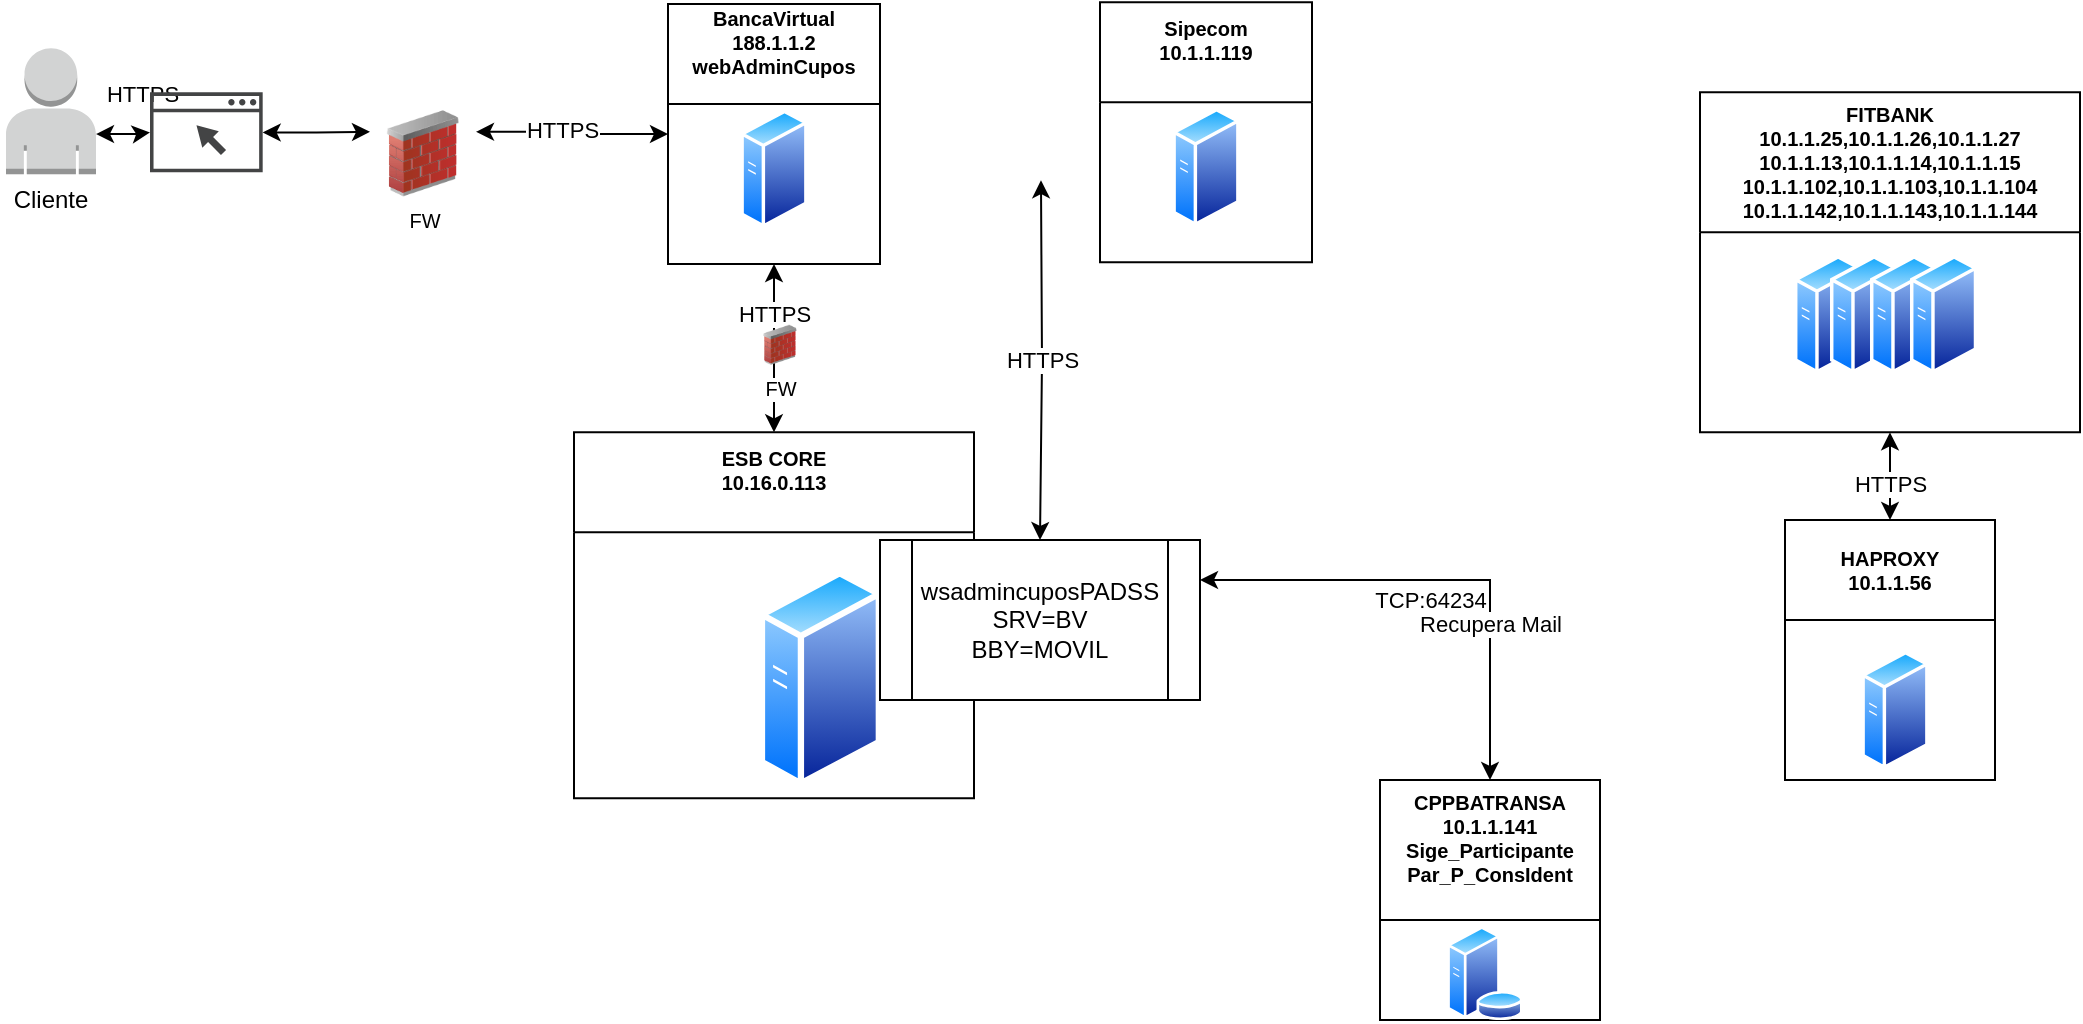 <mxfile version="21.3.7" type="github">
  <diagram name="Page-1" id="Z4hU_i1W0K4hISijN-ml">
    <mxGraphModel dx="887" dy="362" grid="1" gridSize="10" guides="1" tooltips="1" connect="1" arrows="1" fold="1" page="1" pageScale="1" pageWidth="850" pageHeight="1100" math="0" shadow="0">
      <root>
        <mxCell id="0" />
        <mxCell id="1" parent="0" />
        <mxCell id="tt0dRa5JOj4n6_rr54RX-1" style="edgeStyle=orthogonalEdgeStyle;rounded=0;orthogonalLoop=1;jettySize=auto;html=1;exitX=1;exitY=0.25;exitDx=0;exitDy=0;startArrow=classic;startFill=1;entryX=0;entryY=0.5;entryDx=0;entryDy=0;" parent="1" source="tt0dRa5JOj4n6_rr54RX-4" target="tt0dRa5JOj4n6_rr54RX-15" edge="1">
          <mxGeometry relative="1" as="geometry">
            <mxPoint x="511" y="185" as="targetPoint" />
          </mxGeometry>
        </mxCell>
        <mxCell id="tt0dRa5JOj4n6_rr54RX-2" value="HTTPS" style="edgeLabel;html=1;align=center;verticalAlign=middle;resizable=0;points=[];" parent="tt0dRa5JOj4n6_rr54RX-1" vertex="1" connectable="0">
          <mxGeometry x="-0.12" y="1" relative="1" as="geometry">
            <mxPoint as="offset" />
          </mxGeometry>
        </mxCell>
        <mxCell id="tt0dRa5JOj4n6_rr54RX-3" value="HTTPS" style="edgeLabel;html=1;align=center;verticalAlign=middle;resizable=0;points=[];" parent="tt0dRa5JOj4n6_rr54RX-1" vertex="1" connectable="0">
          <mxGeometry x="-0.12" y="1" relative="1" as="geometry">
            <mxPoint x="-210" y="-18" as="offset" />
          </mxGeometry>
        </mxCell>
        <mxCell id="tt0dRa5JOj4n6_rr54RX-4" value="FW" style="image;html=1;image=img/lib/clip_art/networking/Firewall_02_128x128.png;fontSize=10;" parent="1" vertex="1">
          <mxGeometry x="195" y="95.17" width="53" height="43" as="geometry" />
        </mxCell>
        <mxCell id="tt0dRa5JOj4n6_rr54RX-5" value="ESB CORE&#xa;10.16.0.113&#xa;" style="swimlane;startSize=50;fontSize=10;" parent="1" vertex="1">
          <mxGeometry x="297" y="256.17" width="200" height="183" as="geometry">
            <mxRectangle x="310" y="150" width="130" height="23" as="alternateBounds" />
          </mxGeometry>
        </mxCell>
        <mxCell id="tt0dRa5JOj4n6_rr54RX-6" value="" style="aspect=fixed;perimeter=ellipsePerimeter;html=1;align=center;shadow=0;dashed=0;spacingTop=3;image;image=img/lib/active_directory/generic_server.svg;fontSize=10;" parent="tt0dRa5JOj4n6_rr54RX-5" vertex="1">
          <mxGeometry x="92.4" y="68" width="61.6" height="110" as="geometry" />
        </mxCell>
        <mxCell id="tt0dRa5JOj4n6_rr54RX-7" style="edgeStyle=orthogonalEdgeStyle;rounded=0;orthogonalLoop=1;jettySize=auto;html=1;exitX=1;exitY=0.68;exitDx=0;exitDy=0;exitPerimeter=0;startArrow=classic;startFill=1;" parent="1" source="tt0dRa5JOj4n6_rr54RX-11" target="tt0dRa5JOj4n6_rr54RX-9" edge="1">
          <mxGeometry relative="1" as="geometry" />
        </mxCell>
        <mxCell id="tt0dRa5JOj4n6_rr54RX-8" style="edgeStyle=orthogonalEdgeStyle;rounded=0;orthogonalLoop=1;jettySize=auto;html=1;entryX=0;entryY=0.25;entryDx=0;entryDy=0;startArrow=classic;startFill=1;" parent="1" source="tt0dRa5JOj4n6_rr54RX-9" target="tt0dRa5JOj4n6_rr54RX-4" edge="1">
          <mxGeometry relative="1" as="geometry" />
        </mxCell>
        <mxCell id="tt0dRa5JOj4n6_rr54RX-9" value="" style="sketch=0;pointerEvents=1;shadow=0;dashed=0;html=1;strokeColor=none;fillColor=#434445;aspect=fixed;labelPosition=center;verticalLabelPosition=bottom;verticalAlign=top;align=center;outlineConnect=0;shape=mxgraph.vvd.web_browser;" parent="1" vertex="1">
          <mxGeometry x="85" y="86.17" width="56.34" height="40" as="geometry" />
        </mxCell>
        <mxCell id="tt0dRa5JOj4n6_rr54RX-10" value="" style="group" parent="1" vertex="1" connectable="0">
          <mxGeometry x="10" y="64.17" width="50" height="86" as="geometry" />
        </mxCell>
        <mxCell id="tt0dRa5JOj4n6_rr54RX-11" value="" style="outlineConnect=0;dashed=0;verticalLabelPosition=bottom;verticalAlign=top;align=center;html=1;shape=mxgraph.aws3.user;fillColor=#D2D3D3;gradientColor=none;" parent="tt0dRa5JOj4n6_rr54RX-10" vertex="1">
          <mxGeometry x="3" width="45" height="63" as="geometry" />
        </mxCell>
        <mxCell id="tt0dRa5JOj4n6_rr54RX-12" value="Cliente" style="text;html=1;align=center;verticalAlign=middle;resizable=0;points=[];autosize=1;strokeColor=none;fillColor=none;" parent="tt0dRa5JOj4n6_rr54RX-10" vertex="1">
          <mxGeometry y="66" width="50" height="20" as="geometry" />
        </mxCell>
        <mxCell id="tt0dRa5JOj4n6_rr54RX-13" style="edgeStyle=orthogonalEdgeStyle;rounded=0;orthogonalLoop=1;jettySize=auto;html=1;exitX=0.5;exitY=1;exitDx=0;exitDy=0;entryX=0.5;entryY=0;entryDx=0;entryDy=0;startArrow=classic;startFill=1;" parent="1" source="tt0dRa5JOj4n6_rr54RX-15" target="tt0dRa5JOj4n6_rr54RX-5" edge="1">
          <mxGeometry relative="1" as="geometry" />
        </mxCell>
        <mxCell id="tt0dRa5JOj4n6_rr54RX-14" value="HTTPS" style="edgeLabel;html=1;align=center;verticalAlign=middle;resizable=0;points=[];" parent="tt0dRa5JOj4n6_rr54RX-13" vertex="1" connectable="0">
          <mxGeometry x="0.13" y="-2" relative="1" as="geometry">
            <mxPoint x="2" y="-23" as="offset" />
          </mxGeometry>
        </mxCell>
        <mxCell id="tt0dRa5JOj4n6_rr54RX-15" value="BancaVirtual&#xa;188.1.1.2&#xa;webAdminCupos&#xa;" style="swimlane;startSize=50;fontSize=10;" parent="1" vertex="1">
          <mxGeometry x="344" y="42" width="106" height="130" as="geometry">
            <mxRectangle x="310" y="150" width="130" height="23" as="alternateBounds" />
          </mxGeometry>
        </mxCell>
        <mxCell id="tt0dRa5JOj4n6_rr54RX-16" value="" style="aspect=fixed;perimeter=ellipsePerimeter;html=1;align=center;shadow=0;dashed=0;spacingTop=3;image;image=img/lib/active_directory/generic_server.svg;fontSize=10;" parent="tt0dRa5JOj4n6_rr54RX-15" vertex="1">
          <mxGeometry x="36.2" y="52.34" width="33.6" height="60" as="geometry" />
        </mxCell>
        <mxCell id="tt0dRa5JOj4n6_rr54RX-18" value="wsadmincuposPADSS&lt;br&gt;SRV=BV&lt;br&gt;BBY=MOVIL" style="shape=process;whiteSpace=wrap;html=1;backgroundOutline=1;" parent="1" vertex="1">
          <mxGeometry x="450" y="310" width="160" height="80" as="geometry" />
        </mxCell>
        <mxCell id="tt0dRa5JOj4n6_rr54RX-19" value="FW" style="image;html=1;image=img/lib/clip_art/networking/Firewall_02_128x128.png;fontSize=10;" parent="1" vertex="1">
          <mxGeometry x="385.5" y="202.42" width="29" height="20" as="geometry" />
        </mxCell>
        <mxCell id="tt0dRa5JOj4n6_rr54RX-20" value="FITBANK&#xa;10.1.1.25,10.1.1.26,10.1.1.27&#xa;10.1.1.13,10.1.1.14,10.1.1.15&#xa;10.1.1.102,10.1.1.103,10.1.1.104&#xa;10.1.1.142,10.1.1.143,10.1.1.144" style="swimlane;startSize=70;fontSize=10;" parent="1" vertex="1">
          <mxGeometry x="860" y="86.17" width="190" height="170" as="geometry">
            <mxRectangle x="310" y="150" width="130" height="23" as="alternateBounds" />
          </mxGeometry>
        </mxCell>
        <mxCell id="tt0dRa5JOj4n6_rr54RX-21" value="" style="aspect=fixed;perimeter=ellipsePerimeter;html=1;align=center;shadow=0;dashed=0;spacingTop=3;image;image=img/lib/active_directory/generic_server.svg;fontSize=10;" parent="tt0dRa5JOj4n6_rr54RX-20" vertex="1">
          <mxGeometry x="47" y="81" width="33.6" height="60" as="geometry" />
        </mxCell>
        <mxCell id="tt0dRa5JOj4n6_rr54RX-22" value="" style="aspect=fixed;perimeter=ellipsePerimeter;html=1;align=center;shadow=0;dashed=0;spacingTop=3;image;image=img/lib/active_directory/generic_server.svg;fontSize=10;" parent="tt0dRa5JOj4n6_rr54RX-20" vertex="1">
          <mxGeometry x="65" y="81" width="33.6" height="60" as="geometry" />
        </mxCell>
        <mxCell id="tt0dRa5JOj4n6_rr54RX-23" value="" style="aspect=fixed;perimeter=ellipsePerimeter;html=1;align=center;shadow=0;dashed=0;spacingTop=3;image;image=img/lib/active_directory/generic_server.svg;fontSize=10;" parent="tt0dRa5JOj4n6_rr54RX-20" vertex="1">
          <mxGeometry x="85" y="81" width="33.6" height="60" as="geometry" />
        </mxCell>
        <mxCell id="tt0dRa5JOj4n6_rr54RX-24" value="" style="aspect=fixed;perimeter=ellipsePerimeter;html=1;align=center;shadow=0;dashed=0;spacingTop=3;image;image=img/lib/active_directory/generic_server.svg;fontSize=10;" parent="tt0dRa5JOj4n6_rr54RX-20" vertex="1">
          <mxGeometry x="105" y="81" width="33.6" height="60" as="geometry" />
        </mxCell>
        <mxCell id="tt0dRa5JOj4n6_rr54RX-25" style="edgeStyle=orthogonalEdgeStyle;rounded=0;orthogonalLoop=1;jettySize=auto;html=1;entryX=0.5;entryY=1;entryDx=0;entryDy=0;startArrow=classic;startFill=1;" parent="1" source="tt0dRa5JOj4n6_rr54RX-27" target="tt0dRa5JOj4n6_rr54RX-20" edge="1">
          <mxGeometry relative="1" as="geometry">
            <mxPoint x="942.5" y="170" as="targetPoint" />
          </mxGeometry>
        </mxCell>
        <mxCell id="tt0dRa5JOj4n6_rr54RX-26" value="HTTPS" style="edgeLabel;html=1;align=center;verticalAlign=middle;resizable=0;points=[];" parent="tt0dRa5JOj4n6_rr54RX-25" vertex="1" connectable="0">
          <mxGeometry x="-0.181" y="1" relative="1" as="geometry">
            <mxPoint x="1" as="offset" />
          </mxGeometry>
        </mxCell>
        <mxCell id="tt0dRa5JOj4n6_rr54RX-27" value="HAPROXY&#xa;10.1.1.56" style="swimlane;startSize=50;fontSize=10;" parent="1" vertex="1">
          <mxGeometry x="902.5" y="300" width="105" height="130" as="geometry">
            <mxRectangle x="310" y="150" width="130" height="23" as="alternateBounds" />
          </mxGeometry>
        </mxCell>
        <mxCell id="tt0dRa5JOj4n6_rr54RX-28" value="" style="aspect=fixed;perimeter=ellipsePerimeter;html=1;align=center;shadow=0;dashed=0;spacingTop=3;image;image=img/lib/active_directory/generic_server.svg;fontSize=10;" parent="tt0dRa5JOj4n6_rr54RX-27" vertex="1">
          <mxGeometry x="38.2" y="65" width="33.6" height="60" as="geometry" />
        </mxCell>
        <mxCell id="tt0dRa5JOj4n6_rr54RX-29" style="edgeStyle=orthogonalEdgeStyle;rounded=0;orthogonalLoop=1;jettySize=auto;html=1;exitX=1;exitY=0.25;exitDx=0;exitDy=0;entryX=0.5;entryY=0;entryDx=0;entryDy=0;startArrow=classic;startFill=1;" parent="1" source="tt0dRa5JOj4n6_rr54RX-18" target="tt0dRa5JOj4n6_rr54RX-31" edge="1">
          <mxGeometry relative="1" as="geometry">
            <mxPoint x="660" y="550" as="sourcePoint" />
          </mxGeometry>
        </mxCell>
        <mxCell id="tt0dRa5JOj4n6_rr54RX-30" value="TCP:64234" style="edgeLabel;html=1;align=center;verticalAlign=middle;resizable=0;points=[];" parent="tt0dRa5JOj4n6_rr54RX-29" vertex="1" connectable="0">
          <mxGeometry x="-0.041" relative="1" as="geometry">
            <mxPoint x="-3" y="10" as="offset" />
          </mxGeometry>
        </mxCell>
        <mxCell id="mSPwb1oSsL_XrIytxSTT-3" value="Recupera Mail" style="edgeLabel;html=1;align=center;verticalAlign=middle;resizable=0;points=[];" vertex="1" connectable="0" parent="tt0dRa5JOj4n6_rr54RX-29">
          <mxGeometry x="0.365" relative="1" as="geometry">
            <mxPoint as="offset" />
          </mxGeometry>
        </mxCell>
        <mxCell id="tt0dRa5JOj4n6_rr54RX-31" value="CPPBATRANSA&#xa;10.1.1.141&#xa;Sige_Participante&#xa;Par_P_ConsIdent&#xa;" style="swimlane;startSize=70;fontSize=10;" parent="1" vertex="1">
          <mxGeometry x="700" y="430" width="110" height="120" as="geometry">
            <mxRectangle x="310" y="150" width="130" height="23" as="alternateBounds" />
          </mxGeometry>
        </mxCell>
        <mxCell id="tt0dRa5JOj4n6_rr54RX-32" value="" style="aspect=fixed;perimeter=ellipsePerimeter;html=1;align=center;shadow=0;dashed=0;spacingTop=3;image;image=img/lib/active_directory/database_server.svg;" parent="tt0dRa5JOj4n6_rr54RX-31" vertex="1">
          <mxGeometry x="33.2" y="73" width="38.54" height="47" as="geometry" />
        </mxCell>
        <mxCell id="tt0dRa5JOj4n6_rr54RX-36" value="HTTPS" style="edgeStyle=orthogonalEdgeStyle;rounded=0;orthogonalLoop=1;jettySize=auto;html=1;startArrow=classic;startFill=1;entryX=0.5;entryY=0;entryDx=0;entryDy=0;exitX=0.25;exitY=1;exitDx=0;exitDy=0;" parent="1" edge="1">
          <mxGeometry relative="1" as="geometry">
            <mxPoint x="530" y="310" as="targetPoint" />
            <mxPoint x="530.49" y="130.112" as="sourcePoint" />
          </mxGeometry>
        </mxCell>
        <mxCell id="mSPwb1oSsL_XrIytxSTT-1" value="Sipecom&#xa;10.1.1.119&#xa;" style="swimlane;startSize=50;fontSize=10;" vertex="1" parent="1">
          <mxGeometry x="560" y="41.17" width="106" height="130" as="geometry">
            <mxRectangle x="310" y="150" width="130" height="23" as="alternateBounds" />
          </mxGeometry>
        </mxCell>
        <mxCell id="mSPwb1oSsL_XrIytxSTT-2" value="" style="aspect=fixed;perimeter=ellipsePerimeter;html=1;align=center;shadow=0;dashed=0;spacingTop=3;image;image=img/lib/active_directory/generic_server.svg;fontSize=10;" vertex="1" parent="mSPwb1oSsL_XrIytxSTT-1">
          <mxGeometry x="36.2" y="52.34" width="33.6" height="60" as="geometry" />
        </mxCell>
      </root>
    </mxGraphModel>
  </diagram>
</mxfile>
